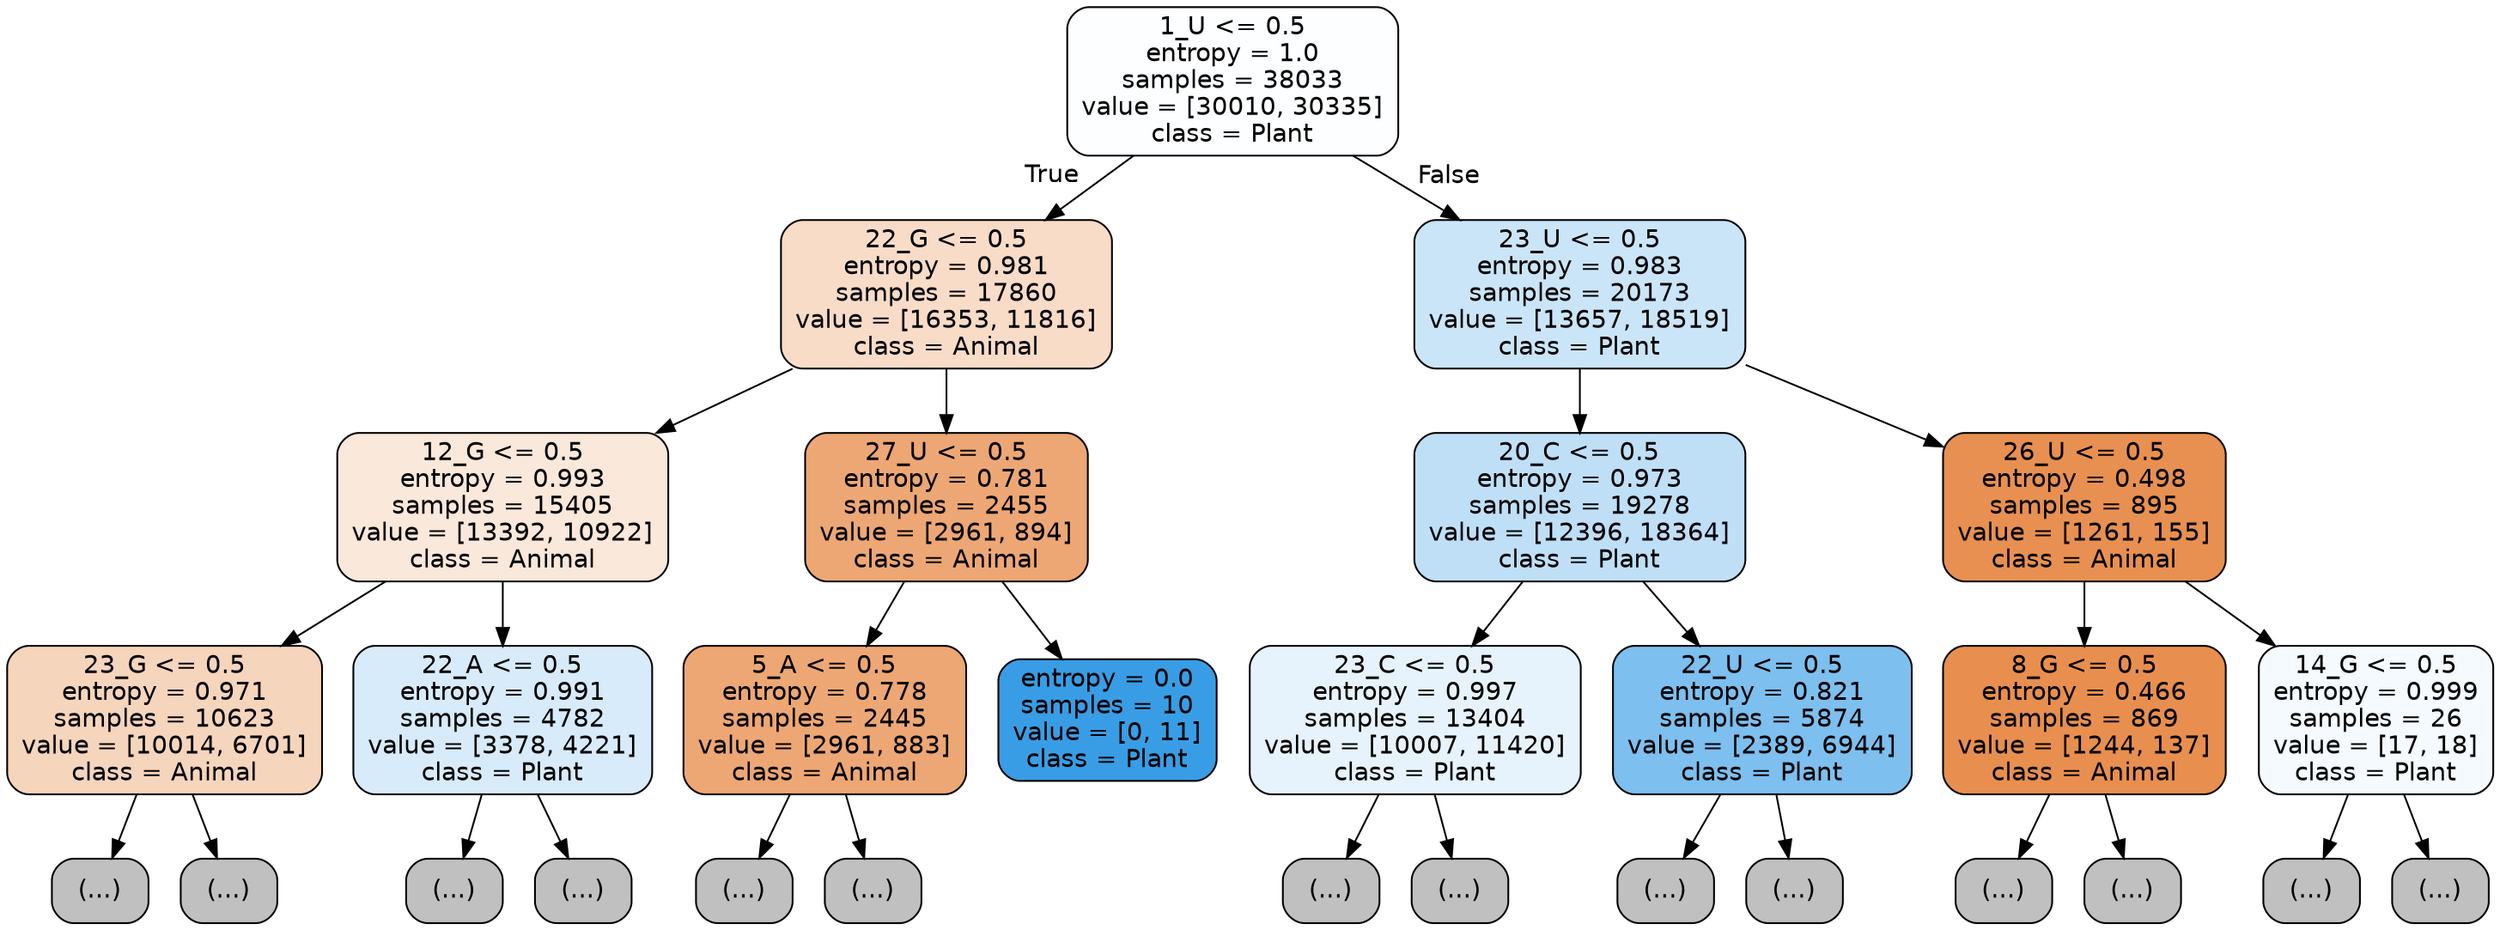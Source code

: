 digraph Tree {
node [shape=box, style="filled, rounded", color="black", fontname="helvetica"] ;
edge [fontname="helvetica"] ;
0 [label="1_U <= 0.5\nentropy = 1.0\nsamples = 38033\nvalue = [30010, 30335]\nclass = Plant", fillcolor="#fdfeff"] ;
1 [label="22_G <= 0.5\nentropy = 0.981\nsamples = 17860\nvalue = [16353, 11816]\nclass = Animal", fillcolor="#f8dcc8"] ;
0 -> 1 [labeldistance=2.5, labelangle=45, headlabel="True"] ;
2 [label="12_G <= 0.5\nentropy = 0.993\nsamples = 15405\nvalue = [13392, 10922]\nclass = Animal", fillcolor="#fae8da"] ;
1 -> 2 ;
3 [label="23_G <= 0.5\nentropy = 0.971\nsamples = 10623\nvalue = [10014, 6701]\nclass = Animal", fillcolor="#f6d5bd"] ;
2 -> 3 ;
4 [label="(...)", fillcolor="#C0C0C0"] ;
3 -> 4 ;
5979 [label="(...)", fillcolor="#C0C0C0"] ;
3 -> 5979 ;
6228 [label="22_A <= 0.5\nentropy = 0.991\nsamples = 4782\nvalue = [3378, 4221]\nclass = Plant", fillcolor="#d7ebfa"] ;
2 -> 6228 ;
6229 [label="(...)", fillcolor="#C0C0C0"] ;
6228 -> 6229 ;
8236 [label="(...)", fillcolor="#C0C0C0"] ;
6228 -> 8236 ;
8467 [label="27_U <= 0.5\nentropy = 0.781\nsamples = 2455\nvalue = [2961, 894]\nclass = Animal", fillcolor="#eda775"] ;
1 -> 8467 ;
8468 [label="5_A <= 0.5\nentropy = 0.778\nsamples = 2445\nvalue = [2961, 883]\nclass = Animal", fillcolor="#eda774"] ;
8467 -> 8468 ;
8469 [label="(...)", fillcolor="#C0C0C0"] ;
8468 -> 8469 ;
9274 [label="(...)", fillcolor="#C0C0C0"] ;
8468 -> 9274 ;
9515 [label="entropy = 0.0\nsamples = 10\nvalue = [0, 11]\nclass = Plant", fillcolor="#399de5"] ;
8467 -> 9515 ;
9516 [label="23_U <= 0.5\nentropy = 0.983\nsamples = 20173\nvalue = [13657, 18519]\nclass = Plant", fillcolor="#cbe5f8"] ;
0 -> 9516 [labeldistance=2.5, labelangle=-45, headlabel="False"] ;
9517 [label="20_C <= 0.5\nentropy = 0.973\nsamples = 19278\nvalue = [12396, 18364]\nclass = Plant", fillcolor="#bfdff7"] ;
9516 -> 9517 ;
9518 [label="23_C <= 0.5\nentropy = 0.997\nsamples = 13404\nvalue = [10007, 11420]\nclass = Plant", fillcolor="#e7f3fc"] ;
9517 -> 9518 ;
9519 [label="(...)", fillcolor="#C0C0C0"] ;
9518 -> 9519 ;
14806 [label="(...)", fillcolor="#C0C0C0"] ;
9518 -> 14806 ;
14977 [label="22_U <= 0.5\nentropy = 0.821\nsamples = 5874\nvalue = [2389, 6944]\nclass = Plant", fillcolor="#7dbfee"] ;
9517 -> 14977 ;
14978 [label="(...)", fillcolor="#C0C0C0"] ;
14977 -> 14978 ;
16483 [label="(...)", fillcolor="#C0C0C0"] ;
14977 -> 16483 ;
16720 [label="26_U <= 0.5\nentropy = 0.498\nsamples = 895\nvalue = [1261, 155]\nclass = Animal", fillcolor="#e89051"] ;
9516 -> 16720 ;
16721 [label="8_G <= 0.5\nentropy = 0.466\nsamples = 869\nvalue = [1244, 137]\nclass = Animal", fillcolor="#e88f4f"] ;
16720 -> 16721 ;
16722 [label="(...)", fillcolor="#C0C0C0"] ;
16721 -> 16722 ;
16921 [label="(...)", fillcolor="#C0C0C0"] ;
16721 -> 16921 ;
16992 [label="14_G <= 0.5\nentropy = 0.999\nsamples = 26\nvalue = [17, 18]\nclass = Plant", fillcolor="#f4fafe"] ;
16720 -> 16992 ;
16993 [label="(...)", fillcolor="#C0C0C0"] ;
16992 -> 16993 ;
16994 [label="(...)", fillcolor="#C0C0C0"] ;
16992 -> 16994 ;
}